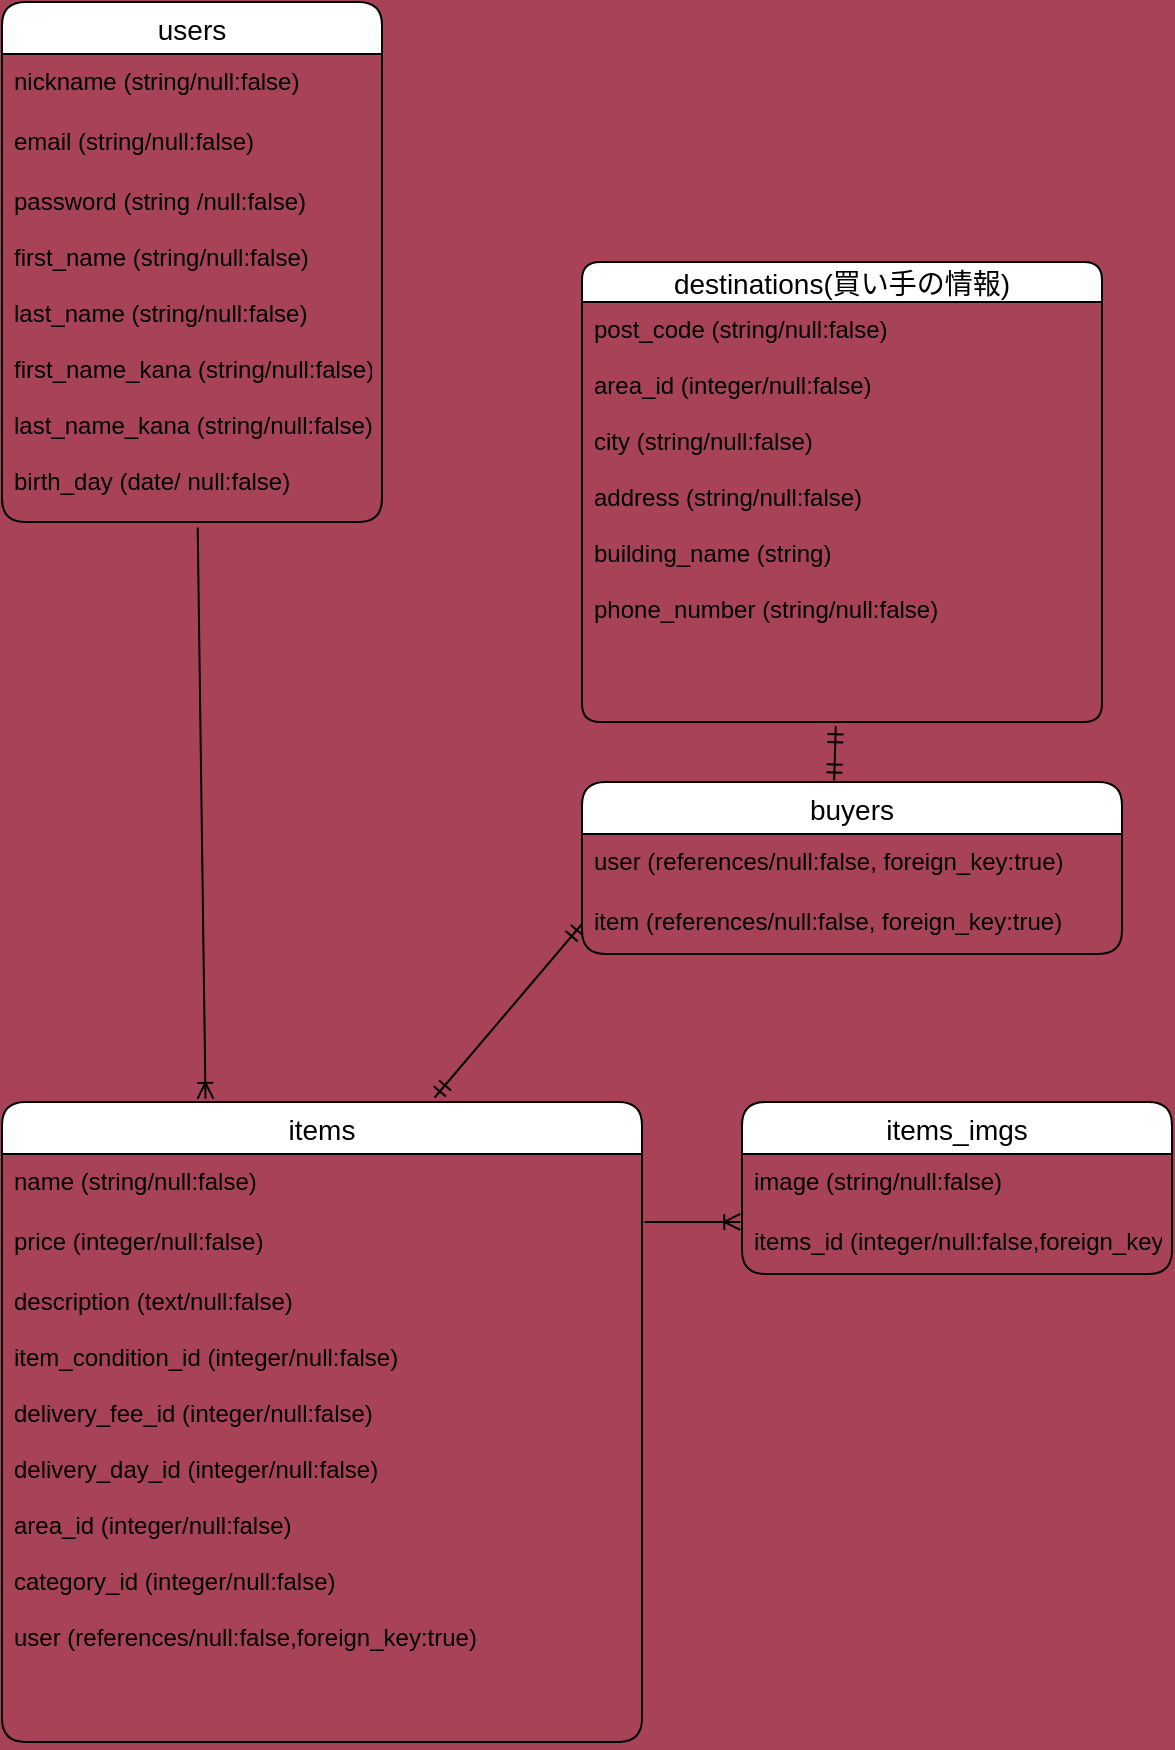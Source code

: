<mxfile>
    <diagram id="SC02nmxxqd3HhDbNZ7X4" name="Page-1">
        <mxGraphModel dx="674" dy="568" grid="1" gridSize="10" guides="1" tooltips="1" connect="1" arrows="0" fold="1" page="1" pageScale="1" pageWidth="850" pageHeight="1100" background="#a84357" math="0" shadow="0">
            <root>
                <mxCell id="0"/>
                <mxCell id="1" parent="0"/>
                <mxCell id="aFZ-WwqPqNnlQRLceJTL-1" value="users" style="swimlane;fontStyle=0;childLayout=stackLayout;horizontal=1;startSize=26;horizontalStack=0;resizeParent=1;resizeParentMax=0;resizeLast=0;collapsible=1;marginBottom=0;align=center;fontSize=14;rounded=1;" parent="1" vertex="1">
                    <mxGeometry x="30" y="30" width="190" height="260" as="geometry">
                        <mxRectangle x="30" y="20" width="70" height="30" as="alternateBounds"/>
                    </mxGeometry>
                </mxCell>
                <mxCell id="aFZ-WwqPqNnlQRLceJTL-2" value="nickname (string/null:false)" style="text;strokeColor=none;fillColor=none;spacingLeft=4;spacingRight=4;overflow=hidden;rotatable=0;points=[[0,0.5],[1,0.5]];portConstraint=eastwest;fontSize=12;rounded=1;" parent="aFZ-WwqPqNnlQRLceJTL-1" vertex="1">
                    <mxGeometry y="26" width="190" height="30" as="geometry"/>
                </mxCell>
                <mxCell id="aFZ-WwqPqNnlQRLceJTL-3" value="email (string/null:false)" style="text;strokeColor=none;fillColor=none;spacingLeft=4;spacingRight=4;overflow=hidden;rotatable=0;points=[[0,0.5],[1,0.5]];portConstraint=eastwest;fontSize=12;rounded=1;" parent="aFZ-WwqPqNnlQRLceJTL-1" vertex="1">
                    <mxGeometry y="56" width="190" height="30" as="geometry"/>
                </mxCell>
                <mxCell id="aFZ-WwqPqNnlQRLceJTL-4" value="password (string /null:false)&#10;&#10;first_name (string/null:false)&#10;&#10;last_name (string/null:false)&#10;&#10;first_name_kana (string/null:false)&#10;&#10;last_name_kana (string/null:false)&#10;&#10;birth_day (date/ null:false)&#10;&#10;&#10;&#10;&#10;&#10;&#10;&#10;&#10;&#10;&#10;&#10;&#10;&#10;&#10;" style="text;strokeColor=none;fillColor=none;spacingLeft=4;spacingRight=4;overflow=hidden;rotatable=0;points=[[0,0.5],[1,0.5]];portConstraint=eastwest;fontSize=12;rounded=1;" parent="aFZ-WwqPqNnlQRLceJTL-1" vertex="1">
                    <mxGeometry y="86" width="190" height="174" as="geometry"/>
                </mxCell>
                <mxCell id="aFZ-WwqPqNnlQRLceJTL-7" value="items" style="swimlane;fontStyle=0;childLayout=stackLayout;horizontal=1;startSize=26;horizontalStack=0;resizeParent=1;resizeParentMax=0;resizeLast=0;collapsible=1;marginBottom=0;align=center;fontSize=14;rounded=1;" parent="1" vertex="1">
                    <mxGeometry x="30" y="580" width="320" height="320" as="geometry"/>
                </mxCell>
                <mxCell id="aFZ-WwqPqNnlQRLceJTL-8" value="name (string/null:false)" style="text;strokeColor=none;fillColor=none;spacingLeft=4;spacingRight=4;overflow=hidden;rotatable=0;points=[[0,0.5],[1,0.5]];portConstraint=eastwest;fontSize=12;rounded=1;" parent="aFZ-WwqPqNnlQRLceJTL-7" vertex="1">
                    <mxGeometry y="26" width="320" height="30" as="geometry"/>
                </mxCell>
                <mxCell id="aFZ-WwqPqNnlQRLceJTL-9" value="price (integer/null:false)&#10;&#10;description (string/)" style="text;strokeColor=none;fillColor=none;spacingLeft=4;spacingRight=4;overflow=hidden;rotatable=0;points=[[0,0.5],[1,0.5]];portConstraint=eastwest;fontSize=12;rounded=1;" parent="aFZ-WwqPqNnlQRLceJTL-7" vertex="1">
                    <mxGeometry y="56" width="320" height="30" as="geometry"/>
                </mxCell>
                <mxCell id="aFZ-WwqPqNnlQRLceJTL-10" value="description (text/null:false)&#10;&#10;item_condition_id (integer/null:false)&#10;&#10;delivery_fee_id (integer/null:false)&#10;&#10;delivery_day_id (integer/null:false)&#10;&#10;area_id (integer/null:false)&#10;&#10;category_id (integer/null:false)&#10;&#10;user (references/null:false,foreign_key:true)&#10;&#10;&#10;&#10;&#10;&#10;&#10;" style="text;strokeColor=none;fillColor=none;spacingLeft=4;spacingRight=4;overflow=hidden;rotatable=0;points=[[0,0.5],[1,0.5]];portConstraint=eastwest;fontSize=12;rounded=1;" parent="aFZ-WwqPqNnlQRLceJTL-7" vertex="1">
                    <mxGeometry y="86" width="320" height="234" as="geometry"/>
                </mxCell>
                <mxCell id="aFZ-WwqPqNnlQRLceJTL-11" value="buyers" style="swimlane;fontStyle=0;childLayout=stackLayout;horizontal=1;startSize=26;horizontalStack=0;resizeParent=1;resizeParentMax=0;resizeLast=0;collapsible=1;marginBottom=0;align=center;fontSize=14;rounded=1;" parent="1" vertex="1">
                    <mxGeometry x="320" y="420" width="270" height="86" as="geometry"/>
                </mxCell>
                <mxCell id="aFZ-WwqPqNnlQRLceJTL-12" value="user (references/null:false, foreign_key:true)" style="text;strokeColor=none;fillColor=none;spacingLeft=4;spacingRight=4;overflow=hidden;rotatable=0;points=[[0,0.5],[1,0.5]];portConstraint=eastwest;fontSize=12;rounded=1;" parent="aFZ-WwqPqNnlQRLceJTL-11" vertex="1">
                    <mxGeometry y="26" width="270" height="30" as="geometry"/>
                </mxCell>
                <mxCell id="aFZ-WwqPqNnlQRLceJTL-13" value="item (references/null:false, foreign_key:true)" style="text;strokeColor=none;fillColor=none;spacingLeft=4;spacingRight=4;overflow=hidden;rotatable=0;points=[[0,0.5],[1,0.5]];portConstraint=eastwest;fontSize=12;rounded=1;" parent="aFZ-WwqPqNnlQRLceJTL-11" vertex="1">
                    <mxGeometry y="56" width="270" height="30" as="geometry"/>
                </mxCell>
                <mxCell id="aFZ-WwqPqNnlQRLceJTL-15" value="destinations(買い手の情報)" style="swimlane;fontStyle=0;childLayout=stackLayout;horizontal=1;startSize=20;horizontalStack=0;resizeParent=1;resizeParentMax=0;resizeLast=0;collapsible=1;marginBottom=0;align=center;fontSize=14;rounded=1;" parent="1" vertex="1">
                    <mxGeometry x="320" y="160" width="260" height="230" as="geometry"/>
                </mxCell>
                <mxCell id="aFZ-WwqPqNnlQRLceJTL-18" value="post_code (string/null:false)&#10;&#10;area_id (integer/null:false)&#10;&#10;city (string/null:false)&#10;&#10;address (string/null:false)&#10;&#10;building_name (string)&#10;&#10;phone_number (string/null:false)&#10;&#10;" style="text;strokeColor=none;fillColor=none;spacingLeft=4;spacingRight=4;overflow=hidden;rotatable=0;points=[[0,0.5],[1,0.5]];portConstraint=eastwest;fontSize=12;rounded=1;" parent="aFZ-WwqPqNnlQRLceJTL-15" vertex="1">
                    <mxGeometry y="20" width="260" height="210" as="geometry"/>
                </mxCell>
                <mxCell id="aFZ-WwqPqNnlQRLceJTL-19" value="items_imgs" style="swimlane;fontStyle=0;childLayout=stackLayout;horizontal=1;startSize=26;horizontalStack=0;resizeParent=1;resizeParentMax=0;resizeLast=0;collapsible=1;marginBottom=0;align=center;fontSize=14;rounded=1;" parent="1" vertex="1">
                    <mxGeometry x="400" y="580" width="215" height="86" as="geometry"/>
                </mxCell>
                <mxCell id="aFZ-WwqPqNnlQRLceJTL-20" value="image (string/null:false)" style="text;strokeColor=none;fillColor=none;spacingLeft=4;spacingRight=4;overflow=hidden;rotatable=0;points=[[0,0.5],[1,0.5]];portConstraint=eastwest;fontSize=12;rounded=1;" parent="aFZ-WwqPqNnlQRLceJTL-19" vertex="1">
                    <mxGeometry y="26" width="215" height="30" as="geometry"/>
                </mxCell>
                <mxCell id="aFZ-WwqPqNnlQRLceJTL-21" value="items_id (integer/null:false,foreign_key:true)" style="text;strokeColor=none;fillColor=none;spacingLeft=4;spacingRight=4;overflow=hidden;rotatable=0;points=[[0,0.5],[1,0.5]];portConstraint=eastwest;fontSize=12;rounded=1;" parent="aFZ-WwqPqNnlQRLceJTL-19" vertex="1">
                    <mxGeometry y="56" width="215" height="30" as="geometry"/>
                </mxCell>
                <mxCell id="aFZ-WwqPqNnlQRLceJTL-31" value="" style="fontSize=12;html=1;endArrow=ERmandOne;startArrow=ERmandOne;entryX=0;entryY=0.5;entryDx=0;entryDy=0;rounded=1;exitX=0.676;exitY=-0.007;exitDx=0;exitDy=0;exitPerimeter=0;" parent="1" source="aFZ-WwqPqNnlQRLceJTL-7" target="aFZ-WwqPqNnlQRLceJTL-13" edge="1">
                    <mxGeometry width="100" height="100" relative="1" as="geometry">
                        <mxPoint x="240" y="570" as="sourcePoint"/>
                        <mxPoint x="320" y="70" as="targetPoint"/>
                    </mxGeometry>
                </mxCell>
                <mxCell id="aFZ-WwqPqNnlQRLceJTL-32" value="" style="fontSize=12;html=1;endArrow=ERmandOne;startArrow=ERmandOne;entryX=0.488;entryY=1.01;entryDx=0;entryDy=0;entryPerimeter=0;rounded=1;exitX=0.467;exitY=-0.009;exitDx=0;exitDy=0;exitPerimeter=0;" parent="1" target="aFZ-WwqPqNnlQRLceJTL-18" edge="1" source="aFZ-WwqPqNnlQRLceJTL-11">
                    <mxGeometry width="100" height="100" relative="1" as="geometry">
                        <mxPoint x="220" y="300" as="sourcePoint"/>
                        <mxPoint x="310" y="300" as="targetPoint"/>
                    </mxGeometry>
                </mxCell>
                <mxCell id="aFZ-WwqPqNnlQRLceJTL-34" value="" style="fontSize=12;html=1;endArrow=ERoneToMany;entryX=0.318;entryY=-0.005;entryDx=0;entryDy=0;entryPerimeter=0;rounded=1;exitX=0.515;exitY=1.016;exitDx=0;exitDy=0;exitPerimeter=0;" parent="1" source="aFZ-WwqPqNnlQRLceJTL-4" target="aFZ-WwqPqNnlQRLceJTL-7" edge="1">
                    <mxGeometry width="100" height="100" relative="1" as="geometry">
                        <mxPoint x="120" y="330" as="sourcePoint"/>
                        <mxPoint x="400" y="440" as="targetPoint"/>
                    </mxGeometry>
                </mxCell>
                <mxCell id="aFZ-WwqPqNnlQRLceJTL-35" value="" style="fontSize=12;html=1;endArrow=ERoneToMany;exitX=1.004;exitY=0.133;exitDx=0;exitDy=0;exitPerimeter=0;entryX=-0.004;entryY=0.133;entryDx=0;entryDy=0;entryPerimeter=0;rounded=1;" parent="1" source="aFZ-WwqPqNnlQRLceJTL-9" target="aFZ-WwqPqNnlQRLceJTL-21" edge="1">
                    <mxGeometry width="100" height="100" relative="1" as="geometry">
                        <mxPoint x="300" y="740" as="sourcePoint"/>
                        <mxPoint x="400" y="640" as="targetPoint"/>
                    </mxGeometry>
                </mxCell>
            </root>
        </mxGraphModel>
    </diagram>
</mxfile>